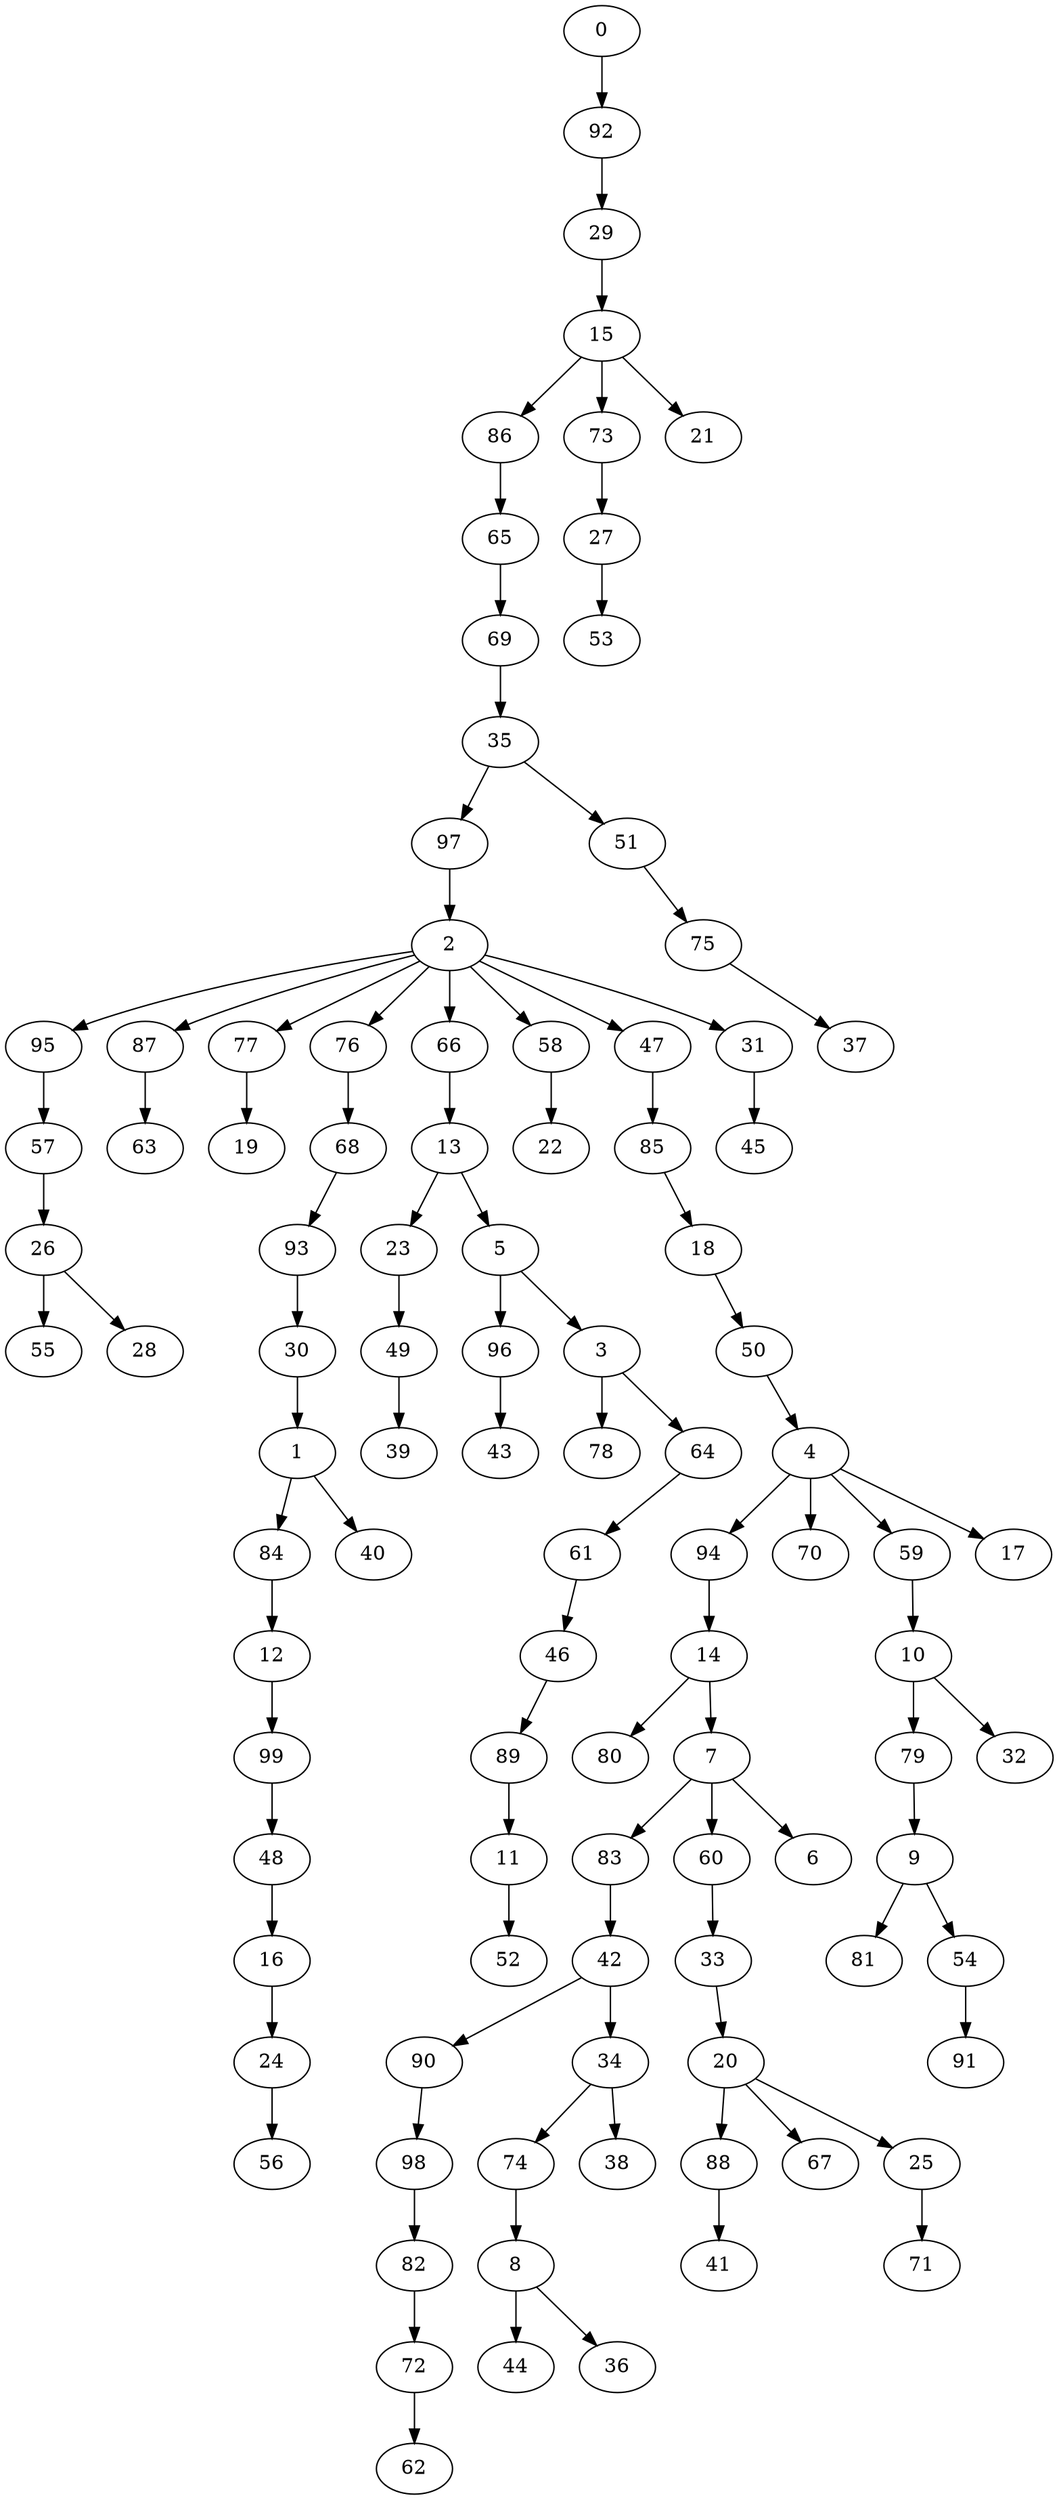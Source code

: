 digraph {
	0 [label=0]
	92 [label=92]
	29 [label=29]
	15 [label=15]
	86 [label=86]
	65 [label=65]
	69 [label=69]
	35 [label=35]
	97 [label=97]
	2 [label=2]
	95 [label=95]
	57 [label=57]
	26 [label=26]
	55 [label=55]
	28 [label=28]
	87 [label=87]
	63 [label=63]
	77 [label=77]
	19 [label=19]
	76 [label=76]
	68 [label=68]
	93 [label=93]
	30 [label=30]
	1 [label=1]
	84 [label=84]
	12 [label=12]
	99 [label=99]
	48 [label=48]
	16 [label=16]
	24 [label=24]
	56 [label=56]
	40 [label=40]
	66 [label=66]
	13 [label=13]
	23 [label=23]
	49 [label=49]
	39 [label=39]
	5 [label=5]
	96 [label=96]
	43 [label=43]
	3 [label=3]
	78 [label=78]
	64 [label=64]
	61 [label=61]
	46 [label=46]
	89 [label=89]
	11 [label=11]
	52 [label=52]
	58 [label=58]
	22 [label=22]
	47 [label=47]
	85 [label=85]
	18 [label=18]
	50 [label=50]
	4 [label=4]
	94 [label=94]
	14 [label=14]
	80 [label=80]
	7 [label=7]
	83 [label=83]
	42 [label=42]
	90 [label=90]
	98 [label=98]
	82 [label=82]
	72 [label=72]
	62 [label=62]
	34 [label=34]
	74 [label=74]
	8 [label=8]
	44 [label=44]
	36 [label=36]
	38 [label=38]
	60 [label=60]
	33 [label=33]
	20 [label=20]
	88 [label=88]
	41 [label=41]
	67 [label=67]
	25 [label=25]
	71 [label=71]
	6 [label=6]
	70 [label=70]
	59 [label=59]
	10 [label=10]
	79 [label=79]
	9 [label=9]
	81 [label=81]
	54 [label=54]
	91 [label=91]
	32 [label=32]
	17 [label=17]
	31 [label=31]
	45 [label=45]
	51 [label=51]
	75 [label=75]
	37 [label=37]
	73 [label=73]
	27 [label=27]
	53 [label=53]
	21 [label=21]
	0 -> 92
	92 -> 29
	29 -> 15
	15 -> 86
	86 -> 65
	65 -> 69
	69 -> 35
	35 -> 97
	97 -> 2
	2 -> 95
	95 -> 57
	57 -> 26
	26 -> 55
	26 -> 28
	2 -> 87
	87 -> 63
	2 -> 77
	77 -> 19
	2 -> 76
	76 -> 68
	68 -> 93
	93 -> 30
	30 -> 1
	1 -> 84
	84 -> 12
	12 -> 99
	99 -> 48
	48 -> 16
	16 -> 24
	24 -> 56
	1 -> 40
	2 -> 66
	66 -> 13
	13 -> 23
	23 -> 49
	49 -> 39
	13 -> 5
	5 -> 96
	96 -> 43
	5 -> 3
	3 -> 78
	3 -> 64
	64 -> 61
	61 -> 46
	46 -> 89
	89 -> 11
	11 -> 52
	2 -> 58
	58 -> 22
	2 -> 47
	47 -> 85
	85 -> 18
	18 -> 50
	50 -> 4
	4 -> 94
	94 -> 14
	14 -> 80
	14 -> 7
	7 -> 83
	83 -> 42
	42 -> 90
	90 -> 98
	98 -> 82
	82 -> 72
	72 -> 62
	42 -> 34
	34 -> 74
	74 -> 8
	8 -> 44
	8 -> 36
	34 -> 38
	7 -> 60
	60 -> 33
	33 -> 20
	20 -> 88
	88 -> 41
	20 -> 67
	20 -> 25
	25 -> 71
	7 -> 6
	4 -> 70
	4 -> 59
	59 -> 10
	10 -> 79
	79 -> 9
	9 -> 81
	9 -> 54
	54 -> 91
	10 -> 32
	4 -> 17
	2 -> 31
	31 -> 45
	35 -> 51
	51 -> 75
	75 -> 37
	15 -> 73
	73 -> 27
	27 -> 53
	15 -> 21
}
